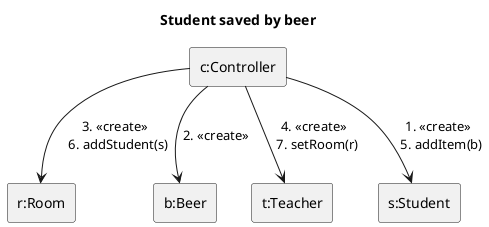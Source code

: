 @startuml ser
title Student saved by beer
rectangle "c:Controller" as c
rectangle "r:Room" as r
rectangle "b:Beer" as b
rectangle "t:Teacher" as t
rectangle "s:Student" as s

c --> s: 1. <<create>> \n 5. addItem(b)
c --> r : 3. <<create>> \n 6. addStudent(s)
c --> b : 2. <<create>> 
c --> t : 4. <<create>> \n 7. setRoom(r)

@enduml